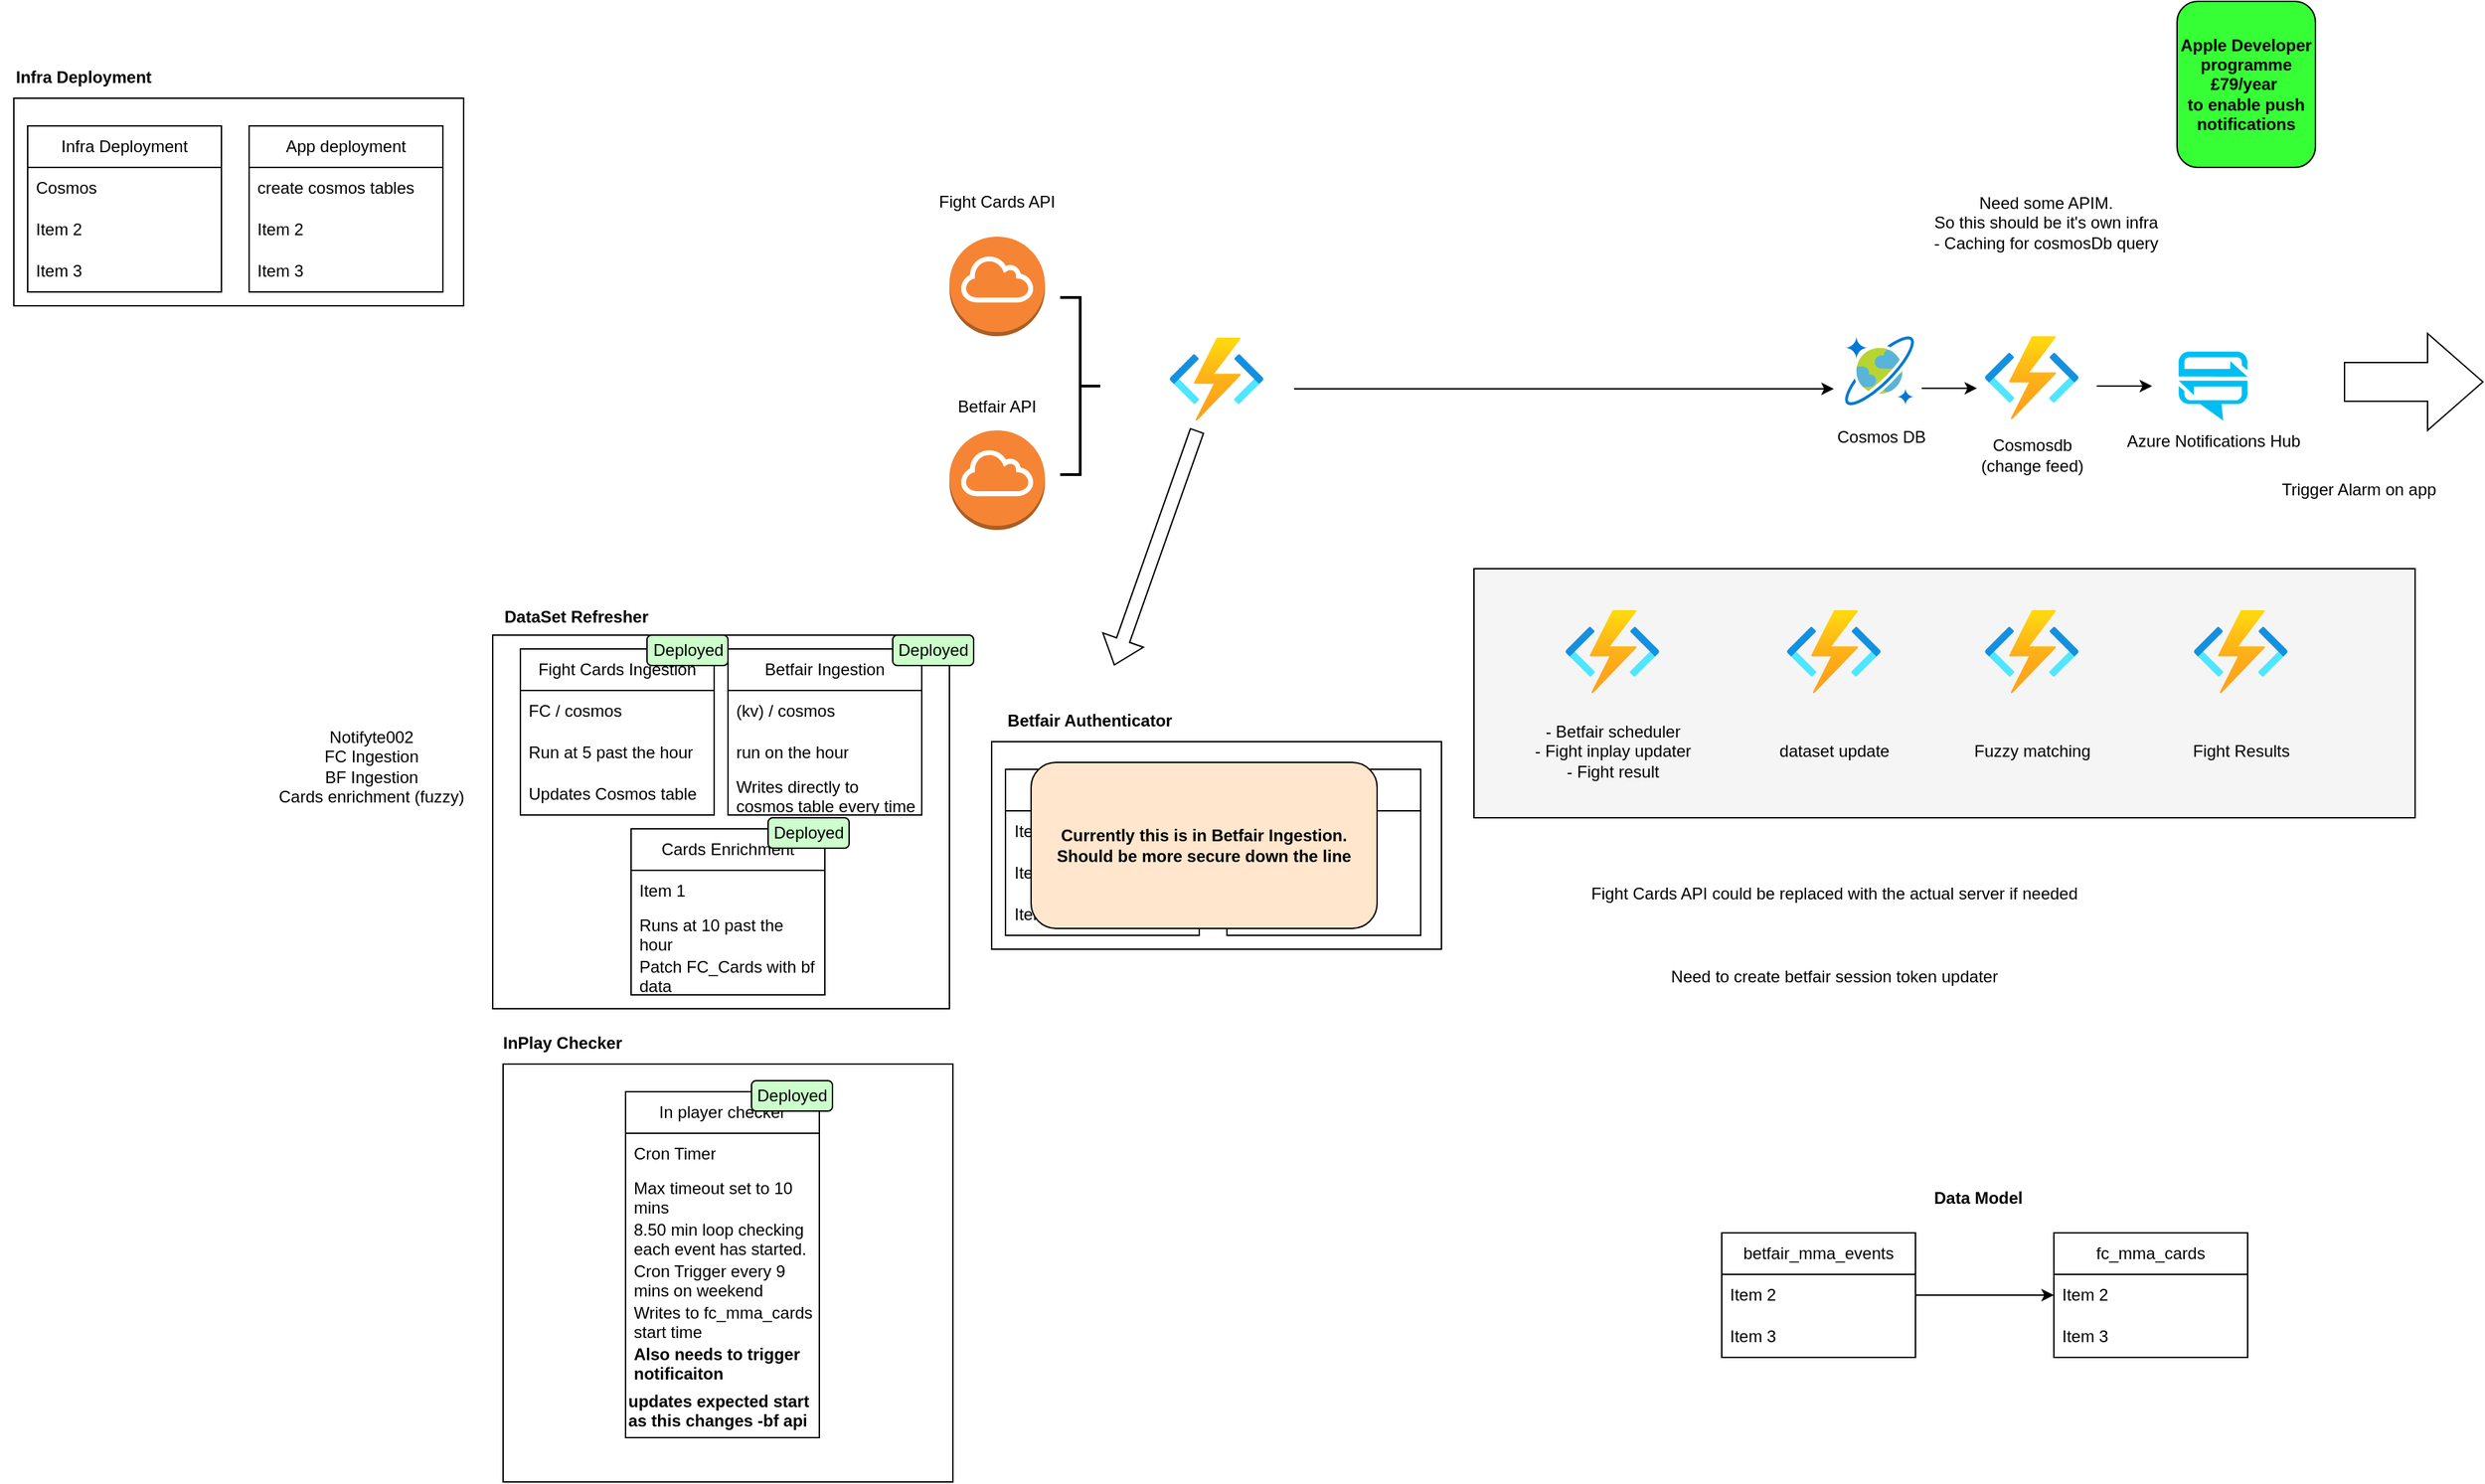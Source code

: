 <mxfile version="23.1.5" type="device">
  <diagram name="Page-1" id="qHqsS2Qp47BwzDUpAq32">
    <mxGraphModel dx="3566" dy="2229" grid="1" gridSize="10" guides="1" tooltips="1" connect="1" arrows="1" fold="1" page="1" pageScale="1" pageWidth="827" pageHeight="1169" math="0" shadow="0">
      <root>
        <mxCell id="0" />
        <mxCell id="1" parent="0" />
        <mxCell id="R7IFzBQSjyvE0gLAGWgc-28" value="" style="rounded=0;whiteSpace=wrap;html=1;" parent="1" vertex="1">
          <mxGeometry x="-651.5" y="758" width="325" height="302" as="geometry" />
        </mxCell>
        <mxCell id="R7IFzBQSjyvE0gLAGWgc-26" value="" style="rounded=0;whiteSpace=wrap;html=1;" parent="1" vertex="1">
          <mxGeometry x="-659" y="448" width="330" height="270" as="geometry" />
        </mxCell>
        <mxCell id="RZWsj0Uvr8mPHmV8aDf2-38" value="" style="rounded=0;whiteSpace=wrap;html=1;fillColor=#F5F5F5;" parent="1" vertex="1">
          <mxGeometry x="50" y="400" width="680" height="180" as="geometry" />
        </mxCell>
        <mxCell id="RZWsj0Uvr8mPHmV8aDf2-3" value="Fight Cards API" style="text;html=1;align=center;verticalAlign=middle;resizable=0;points=[];autosize=1;strokeColor=none;fillColor=none;" parent="1" vertex="1">
          <mxGeometry x="-350" y="120" width="110" height="30" as="geometry" />
        </mxCell>
        <mxCell id="RZWsj0Uvr8mPHmV8aDf2-4" value="Fight Cards API could be replaced with the actual server if needed" style="text;html=1;align=center;verticalAlign=middle;resizable=0;points=[];autosize=1;strokeColor=none;fillColor=none;" parent="1" vertex="1">
          <mxGeometry x="120" y="620" width="380" height="30" as="geometry" />
        </mxCell>
        <mxCell id="RZWsj0Uvr8mPHmV8aDf2-8" value="" style="outlineConnect=0;dashed=0;verticalLabelPosition=bottom;verticalAlign=top;align=center;html=1;shape=mxgraph.aws3.internet_gateway;fillColor=#F58534;gradientColor=none;" parent="1" vertex="1">
          <mxGeometry x="-329" y="160" width="69" height="72" as="geometry" />
        </mxCell>
        <mxCell id="RZWsj0Uvr8mPHmV8aDf2-9" value="" style="outlineConnect=0;dashed=0;verticalLabelPosition=bottom;verticalAlign=top;align=center;html=1;shape=mxgraph.aws3.internet_gateway;fillColor=#F58534;gradientColor=none;" parent="1" vertex="1">
          <mxGeometry x="-329" y="300" width="69" height="72" as="geometry" />
        </mxCell>
        <mxCell id="RZWsj0Uvr8mPHmV8aDf2-10" value="Betfair API" style="text;html=1;align=center;verticalAlign=middle;resizable=0;points=[];autosize=1;strokeColor=none;fillColor=none;" parent="1" vertex="1">
          <mxGeometry x="-335" y="268" width="80" height="30" as="geometry" />
        </mxCell>
        <mxCell id="RZWsj0Uvr8mPHmV8aDf2-11" value="" style="image;aspect=fixed;html=1;points=[];align=center;fontSize=12;image=img/lib/azure2/compute/Function_Apps.svg;" parent="1" vertex="1">
          <mxGeometry x="-170" y="233" width="68" height="60" as="geometry" />
        </mxCell>
        <mxCell id="RZWsj0Uvr8mPHmV8aDf2-12" value="" style="image;sketch=0;aspect=fixed;html=1;points=[];align=center;fontSize=12;image=img/lib/mscae/CosmosDB.svg;" parent="1" vertex="1">
          <mxGeometry x="318" y="232" width="50" height="50" as="geometry" />
        </mxCell>
        <mxCell id="RZWsj0Uvr8mPHmV8aDf2-13" value="" style="image;aspect=fixed;html=1;points=[];align=center;fontSize=12;image=img/lib/azure2/compute/Function_Apps.svg;" parent="1" vertex="1">
          <mxGeometry x="116" y="430" width="68" height="60" as="geometry" />
        </mxCell>
        <mxCell id="RZWsj0Uvr8mPHmV8aDf2-17" value="- Betfair scheduler &lt;br&gt;- Fight inplay updater&lt;br&gt;- Fight result" style="text;html=1;align=center;verticalAlign=middle;resizable=0;points=[];autosize=1;strokeColor=none;fillColor=none;" parent="1" vertex="1">
          <mxGeometry x="80" y="502" width="140" height="60" as="geometry" />
        </mxCell>
        <mxCell id="RZWsj0Uvr8mPHmV8aDf2-19" value="Cosmos DB" style="text;html=1;align=center;verticalAlign=middle;resizable=0;points=[];autosize=1;strokeColor=none;fillColor=none;" parent="1" vertex="1">
          <mxGeometry x="299" y="290" width="90" height="30" as="geometry" />
        </mxCell>
        <mxCell id="RZWsj0Uvr8mPHmV8aDf2-20" value="" style="shape=image;html=1;verticalAlign=top;verticalLabelPosition=bottom;labelBackgroundColor=#ffffff;imageAspect=0;aspect=fixed;image=https://cdn0.iconfinder.com/data/icons/google-material-design-3-0/48/ic_http_48px-128.png" parent="1" vertex="1">
          <mxGeometry x="-268" y="210" width="28" height="28" as="geometry" />
        </mxCell>
        <mxCell id="RZWsj0Uvr8mPHmV8aDf2-21" value="" style="shape=image;html=1;verticalAlign=top;verticalLabelPosition=bottom;labelBackgroundColor=#ffffff;imageAspect=0;aspect=fixed;image=https://cdn0.iconfinder.com/data/icons/google-material-design-3-0/48/ic_http_48px-128.png" parent="1" vertex="1">
          <mxGeometry x="131" y="350" width="28" height="28" as="geometry" />
        </mxCell>
        <mxCell id="RZWsj0Uvr8mPHmV8aDf2-23" value="" style="verticalLabelPosition=bottom;html=1;verticalAlign=top;align=center;strokeColor=none;fillColor=#00BEF2;shape=mxgraph.azure.notification_hub;pointerEvents=1;" parent="1" vertex="1">
          <mxGeometry x="559" y="243" width="50" height="50" as="geometry" />
        </mxCell>
        <mxCell id="RZWsj0Uvr8mPHmV8aDf2-24" value="Azure Notifications Hub" style="text;html=1;align=center;verticalAlign=middle;resizable=0;points=[];autosize=1;strokeColor=none;fillColor=none;" parent="1" vertex="1">
          <mxGeometry x="509" y="293" width="150" height="30" as="geometry" />
        </mxCell>
        <mxCell id="RZWsj0Uvr8mPHmV8aDf2-25" value="" style="image;aspect=fixed;html=1;points=[];align=center;fontSize=12;image=img/lib/azure2/compute/Function_Apps.svg;" parent="1" vertex="1">
          <mxGeometry x="419" y="232" width="68" height="60" as="geometry" />
        </mxCell>
        <mxCell id="RZWsj0Uvr8mPHmV8aDf2-26" value="Cosmosdb &lt;br&gt;(change feed)" style="text;html=1;align=center;verticalAlign=middle;resizable=0;points=[];autosize=1;strokeColor=none;fillColor=none;" parent="1" vertex="1">
          <mxGeometry x="403" y="298" width="100" height="40" as="geometry" />
        </mxCell>
        <mxCell id="RZWsj0Uvr8mPHmV8aDf2-27" value="" style="html=1;shadow=0;dashed=0;align=center;verticalAlign=middle;shape=mxgraph.arrows2.arrow;dy=0.6;dx=40;notch=0;" parent="1" vertex="1">
          <mxGeometry x="679" y="230" width="100" height="70" as="geometry" />
        </mxCell>
        <mxCell id="RZWsj0Uvr8mPHmV8aDf2-28" value="Trigger Alarm on app" style="text;html=1;align=center;verticalAlign=middle;resizable=0;points=[];autosize=1;strokeColor=none;fillColor=none;" parent="1" vertex="1">
          <mxGeometry x="619" y="328" width="140" height="30" as="geometry" />
        </mxCell>
        <mxCell id="RZWsj0Uvr8mPHmV8aDf2-29" value="Notifyte002&lt;br&gt;FC Ingestion&lt;br&gt;BF Ingestion&lt;br&gt;Cards enrichment (fuzzy)&lt;br&gt;" style="text;html=1;align=center;verticalAlign=middle;resizable=0;points=[];autosize=1;strokeColor=none;fillColor=none;" parent="1" vertex="1">
          <mxGeometry x="-827" y="508" width="160" height="70" as="geometry" />
        </mxCell>
        <mxCell id="RZWsj0Uvr8mPHmV8aDf2-30" value="" style="image;aspect=fixed;html=1;points=[];align=center;fontSize=12;image=img/lib/azure2/compute/Function_Apps.svg;" parent="1" vertex="1">
          <mxGeometry x="276" y="430" width="68" height="60" as="geometry" />
        </mxCell>
        <mxCell id="RZWsj0Uvr8mPHmV8aDf2-31" value="dataset update" style="text;html=1;align=center;verticalAlign=middle;resizable=0;points=[];autosize=1;strokeColor=none;fillColor=none;" parent="1" vertex="1">
          <mxGeometry x="260" y="517" width="100" height="30" as="geometry" />
        </mxCell>
        <mxCell id="RZWsj0Uvr8mPHmV8aDf2-34" value="" style="image;aspect=fixed;html=1;points=[];align=center;fontSize=12;image=img/lib/azure2/compute/Function_Apps.svg;" parent="1" vertex="1">
          <mxGeometry x="419" y="430" width="68" height="60" as="geometry" />
        </mxCell>
        <mxCell id="RZWsj0Uvr8mPHmV8aDf2-35" value="Fuzzy matching" style="text;html=1;align=center;verticalAlign=middle;resizable=0;points=[];autosize=1;strokeColor=none;fillColor=none;" parent="1" vertex="1">
          <mxGeometry x="398" y="517" width="110" height="30" as="geometry" />
        </mxCell>
        <mxCell id="RZWsj0Uvr8mPHmV8aDf2-36" value="" style="image;aspect=fixed;html=1;points=[];align=center;fontSize=12;image=img/lib/azure2/compute/Function_Apps.svg;" parent="1" vertex="1">
          <mxGeometry x="570" y="430" width="68" height="60" as="geometry" />
        </mxCell>
        <mxCell id="RZWsj0Uvr8mPHmV8aDf2-37" value="Fight Results" style="text;html=1;align=center;verticalAlign=middle;resizable=0;points=[];autosize=1;strokeColor=none;fillColor=none;" parent="1" vertex="1">
          <mxGeometry x="559" y="517" width="90" height="30" as="geometry" />
        </mxCell>
        <mxCell id="RZWsj0Uvr8mPHmV8aDf2-39" value="" style="strokeWidth=2;html=1;shape=mxgraph.flowchart.annotation_2;align=left;labelPosition=right;pointerEvents=1;rotation=-180;" parent="1" vertex="1">
          <mxGeometry x="-249" y="204" width="29" height="128" as="geometry" />
        </mxCell>
        <mxCell id="RZWsj0Uvr8mPHmV8aDf2-41" value="" style="endArrow=classic;html=1;rounded=0;" parent="1" edge="1">
          <mxGeometry width="50" height="50" relative="1" as="geometry">
            <mxPoint x="-80" y="270" as="sourcePoint" />
            <mxPoint x="310" y="270" as="targetPoint" />
          </mxGeometry>
        </mxCell>
        <mxCell id="RZWsj0Uvr8mPHmV8aDf2-44" value="" style="endArrow=classic;html=1;rounded=0;" parent="1" edge="1">
          <mxGeometry width="50" height="50" relative="1" as="geometry">
            <mxPoint x="373.5" y="269.58" as="sourcePoint" />
            <mxPoint x="413.5" y="269.58" as="targetPoint" />
          </mxGeometry>
        </mxCell>
        <mxCell id="RZWsj0Uvr8mPHmV8aDf2-45" value="" style="endArrow=classic;html=1;rounded=0;" parent="1" edge="1">
          <mxGeometry width="50" height="50" relative="1" as="geometry">
            <mxPoint x="500" y="268" as="sourcePoint" />
            <mxPoint x="540" y="268" as="targetPoint" />
          </mxGeometry>
        </mxCell>
        <mxCell id="R7IFzBQSjyvE0gLAGWgc-1" value="Need some APIM. &lt;br&gt;So this should be it&#39;s own infra&lt;br&gt;- Caching for cosmosDb query" style="text;html=1;align=center;verticalAlign=middle;resizable=0;points=[];autosize=1;strokeColor=none;fillColor=none;" parent="1" vertex="1">
          <mxGeometry x="368" y="120" width="190" height="60" as="geometry" />
        </mxCell>
        <mxCell id="R7IFzBQSjyvE0gLAGWgc-2" value="Need to create betfair session token updater" style="text;html=1;align=center;verticalAlign=middle;resizable=0;points=[];autosize=1;strokeColor=none;fillColor=none;" parent="1" vertex="1">
          <mxGeometry x="180" y="680" width="260" height="30" as="geometry" />
        </mxCell>
        <mxCell id="R7IFzBQSjyvE0gLAGWgc-5" value="" style="shape=flexArrow;endArrow=classic;html=1;rounded=0;" parent="1" edge="1">
          <mxGeometry width="50" height="50" relative="1" as="geometry">
            <mxPoint x="-150" y="300" as="sourcePoint" />
            <mxPoint x="-210" y="470" as="targetPoint" />
          </mxGeometry>
        </mxCell>
        <mxCell id="R7IFzBQSjyvE0gLAGWgc-6" value="Fight Cards Ingestion" style="swimlane;fontStyle=0;childLayout=stackLayout;horizontal=1;startSize=30;horizontalStack=0;resizeParent=1;resizeParentMax=0;resizeLast=0;collapsible=1;marginBottom=0;whiteSpace=wrap;html=1;" parent="1" vertex="1">
          <mxGeometry x="-639" y="458" width="140" height="120" as="geometry" />
        </mxCell>
        <mxCell id="R7IFzBQSjyvE0gLAGWgc-7" value="FC / cosmos" style="text;strokeColor=none;fillColor=none;align=left;verticalAlign=middle;spacingLeft=4;spacingRight=4;overflow=hidden;points=[[0,0.5],[1,0.5]];portConstraint=eastwest;rotatable=0;whiteSpace=wrap;html=1;" parent="R7IFzBQSjyvE0gLAGWgc-6" vertex="1">
          <mxGeometry y="30" width="140" height="30" as="geometry" />
        </mxCell>
        <mxCell id="R7IFzBQSjyvE0gLAGWgc-8" value="Run at 5 past the hour" style="text;strokeColor=none;fillColor=none;align=left;verticalAlign=middle;spacingLeft=4;spacingRight=4;overflow=hidden;points=[[0,0.5],[1,0.5]];portConstraint=eastwest;rotatable=0;whiteSpace=wrap;html=1;" parent="R7IFzBQSjyvE0gLAGWgc-6" vertex="1">
          <mxGeometry y="60" width="140" height="30" as="geometry" />
        </mxCell>
        <mxCell id="R7IFzBQSjyvE0gLAGWgc-9" value="Updates Cosmos table" style="text;strokeColor=none;fillColor=none;align=left;verticalAlign=middle;spacingLeft=4;spacingRight=4;overflow=hidden;points=[[0,0.5],[1,0.5]];portConstraint=eastwest;rotatable=0;whiteSpace=wrap;html=1;" parent="R7IFzBQSjyvE0gLAGWgc-6" vertex="1">
          <mxGeometry y="90" width="140" height="30" as="geometry" />
        </mxCell>
        <mxCell id="R7IFzBQSjyvE0gLAGWgc-10" value="Betfair Ingestion" style="swimlane;fontStyle=0;childLayout=stackLayout;horizontal=1;startSize=30;horizontalStack=0;resizeParent=1;resizeParentMax=0;resizeLast=0;collapsible=1;marginBottom=0;whiteSpace=wrap;html=1;" parent="1" vertex="1">
          <mxGeometry x="-489" y="458" width="140" height="120" as="geometry" />
        </mxCell>
        <mxCell id="R7IFzBQSjyvE0gLAGWgc-11" value="(kv) / cosmos" style="text;strokeColor=none;fillColor=none;align=left;verticalAlign=middle;spacingLeft=4;spacingRight=4;overflow=hidden;points=[[0,0.5],[1,0.5]];portConstraint=eastwest;rotatable=0;whiteSpace=wrap;html=1;" parent="R7IFzBQSjyvE0gLAGWgc-10" vertex="1">
          <mxGeometry y="30" width="140" height="30" as="geometry" />
        </mxCell>
        <mxCell id="R7IFzBQSjyvE0gLAGWgc-12" value="run on the hour" style="text;strokeColor=none;fillColor=none;align=left;verticalAlign=middle;spacingLeft=4;spacingRight=4;overflow=hidden;points=[[0,0.5],[1,0.5]];portConstraint=eastwest;rotatable=0;whiteSpace=wrap;html=1;" parent="R7IFzBQSjyvE0gLAGWgc-10" vertex="1">
          <mxGeometry y="60" width="140" height="30" as="geometry" />
        </mxCell>
        <mxCell id="R7IFzBQSjyvE0gLAGWgc-13" value="Writes directly to cosmos table every time" style="text;strokeColor=none;fillColor=none;align=left;verticalAlign=middle;spacingLeft=4;spacingRight=4;overflow=hidden;points=[[0,0.5],[1,0.5]];portConstraint=eastwest;rotatable=0;whiteSpace=wrap;html=1;" parent="R7IFzBQSjyvE0gLAGWgc-10" vertex="1">
          <mxGeometry y="90" width="140" height="30" as="geometry" />
        </mxCell>
        <mxCell id="R7IFzBQSjyvE0gLAGWgc-14" value="Cards Enrichment" style="swimlane;fontStyle=0;childLayout=stackLayout;horizontal=1;startSize=30;horizontalStack=0;resizeParent=1;resizeParentMax=0;resizeLast=0;collapsible=1;marginBottom=0;whiteSpace=wrap;html=1;" parent="1" vertex="1">
          <mxGeometry x="-559" y="588" width="140" height="120" as="geometry" />
        </mxCell>
        <mxCell id="R7IFzBQSjyvE0gLAGWgc-15" value="Item 1" style="text;strokeColor=none;fillColor=none;align=left;verticalAlign=middle;spacingLeft=4;spacingRight=4;overflow=hidden;points=[[0,0.5],[1,0.5]];portConstraint=eastwest;rotatable=0;whiteSpace=wrap;html=1;" parent="R7IFzBQSjyvE0gLAGWgc-14" vertex="1">
          <mxGeometry y="30" width="140" height="30" as="geometry" />
        </mxCell>
        <mxCell id="R7IFzBQSjyvE0gLAGWgc-16" value="Runs at 10 past the hour" style="text;strokeColor=none;fillColor=none;align=left;verticalAlign=middle;spacingLeft=4;spacingRight=4;overflow=hidden;points=[[0,0.5],[1,0.5]];portConstraint=eastwest;rotatable=0;whiteSpace=wrap;html=1;" parent="R7IFzBQSjyvE0gLAGWgc-14" vertex="1">
          <mxGeometry y="60" width="140" height="30" as="geometry" />
        </mxCell>
        <mxCell id="R7IFzBQSjyvE0gLAGWgc-17" value="Patch FC_Cards with bf data" style="text;strokeColor=none;fillColor=none;align=left;verticalAlign=middle;spacingLeft=4;spacingRight=4;overflow=hidden;points=[[0,0.5],[1,0.5]];portConstraint=eastwest;rotatable=0;whiteSpace=wrap;html=1;" parent="R7IFzBQSjyvE0gLAGWgc-14" vertex="1">
          <mxGeometry y="90" width="140" height="30" as="geometry" />
        </mxCell>
        <mxCell id="R7IFzBQSjyvE0gLAGWgc-22" value="In player checker" style="swimlane;fontStyle=0;childLayout=stackLayout;horizontal=1;startSize=30;horizontalStack=0;resizeParent=1;resizeParentMax=0;resizeLast=0;collapsible=1;marginBottom=0;whiteSpace=wrap;html=1;" parent="1" vertex="1">
          <mxGeometry x="-563" y="778" width="140" height="250" as="geometry" />
        </mxCell>
        <mxCell id="R7IFzBQSjyvE0gLAGWgc-23" value="Cron Timer" style="text;strokeColor=none;fillColor=none;align=left;verticalAlign=middle;spacingLeft=4;spacingRight=4;overflow=hidden;points=[[0,0.5],[1,0.5]];portConstraint=eastwest;rotatable=0;whiteSpace=wrap;html=1;" parent="R7IFzBQSjyvE0gLAGWgc-22" vertex="1">
          <mxGeometry y="30" width="140" height="30" as="geometry" />
        </mxCell>
        <mxCell id="R7IFzBQSjyvE0gLAGWgc-24" value="Max timeout set to 10 mins" style="text;strokeColor=none;fillColor=none;align=left;verticalAlign=middle;spacingLeft=4;spacingRight=4;overflow=hidden;points=[[0,0.5],[1,0.5]];portConstraint=eastwest;rotatable=0;whiteSpace=wrap;html=1;" parent="R7IFzBQSjyvE0gLAGWgc-22" vertex="1">
          <mxGeometry y="60" width="140" height="30" as="geometry" />
        </mxCell>
        <mxCell id="R7IFzBQSjyvE0gLAGWgc-25" value="8.50 min loop checking each event has started." style="text;strokeColor=none;fillColor=none;align=left;verticalAlign=middle;spacingLeft=4;spacingRight=4;overflow=hidden;points=[[0,0.5],[1,0.5]];portConstraint=eastwest;rotatable=0;whiteSpace=wrap;html=1;" parent="R7IFzBQSjyvE0gLAGWgc-22" vertex="1">
          <mxGeometry y="90" width="140" height="30" as="geometry" />
        </mxCell>
        <mxCell id="VPO6oM0pH5KyWb0bes64-6" value="Cron Trigger every 9 mins on weekend" style="text;strokeColor=none;fillColor=none;align=left;verticalAlign=middle;spacingLeft=4;spacingRight=4;overflow=hidden;points=[[0,0.5],[1,0.5]];portConstraint=eastwest;rotatable=0;whiteSpace=wrap;html=1;" parent="R7IFzBQSjyvE0gLAGWgc-22" vertex="1">
          <mxGeometry y="120" width="140" height="30" as="geometry" />
        </mxCell>
        <mxCell id="VPO6oM0pH5KyWb0bes64-9" value="Writes to fc_mma_cards start time" style="text;strokeColor=none;fillColor=none;align=left;verticalAlign=middle;spacingLeft=4;spacingRight=4;overflow=hidden;points=[[0,0.5],[1,0.5]];portConstraint=eastwest;rotatable=0;whiteSpace=wrap;html=1;" parent="R7IFzBQSjyvE0gLAGWgc-22" vertex="1">
          <mxGeometry y="150" width="140" height="30" as="geometry" />
        </mxCell>
        <mxCell id="VPO6oM0pH5KyWb0bes64-10" value="&lt;b&gt;Also needs to trigger notificaiton&lt;/b&gt;" style="text;strokeColor=none;fillColor=none;align=left;verticalAlign=middle;spacingLeft=4;spacingRight=4;overflow=hidden;points=[[0,0.5],[1,0.5]];portConstraint=eastwest;rotatable=0;whiteSpace=wrap;html=1;" parent="R7IFzBQSjyvE0gLAGWgc-22" vertex="1">
          <mxGeometry y="180" width="140" height="30" as="geometry" />
        </mxCell>
        <mxCell id="dwPyKswY72lI3TMb9xWV-1" value="&lt;b&gt;updates expected start as this changes -bf api&lt;br&gt;&lt;/b&gt;" style="text;whiteSpace=wrap;html=1;" vertex="1" parent="R7IFzBQSjyvE0gLAGWgc-22">
          <mxGeometry y="210" width="140" height="40" as="geometry" />
        </mxCell>
        <mxCell id="R7IFzBQSjyvE0gLAGWgc-27" value="DataSet Refresher" style="text;html=1;align=center;verticalAlign=middle;resizable=0;points=[];autosize=1;strokeColor=none;fillColor=none;fontStyle=1" parent="1" vertex="1">
          <mxGeometry x="-664" y="420" width="130" height="30" as="geometry" />
        </mxCell>
        <mxCell id="R7IFzBQSjyvE0gLAGWgc-29" value="InPlay Checker" style="text;html=1;align=center;verticalAlign=middle;resizable=0;points=[];autosize=1;strokeColor=none;fillColor=none;fontStyle=1" parent="1" vertex="1">
          <mxGeometry x="-664" y="728" width="110" height="30" as="geometry" />
        </mxCell>
        <mxCell id="R7IFzBQSjyvE0gLAGWgc-30" value="" style="rounded=0;whiteSpace=wrap;html=1;" parent="1" vertex="1">
          <mxGeometry x="-298.5" y="525" width="325" height="150" as="geometry" />
        </mxCell>
        <mxCell id="R7IFzBQSjyvE0gLAGWgc-31" value="?" style="swimlane;fontStyle=0;childLayout=stackLayout;horizontal=1;startSize=30;horizontalStack=0;resizeParent=1;resizeParentMax=0;resizeLast=0;collapsible=1;marginBottom=0;whiteSpace=wrap;html=1;" parent="1" vertex="1">
          <mxGeometry x="-288.5" y="545" width="140" height="120" as="geometry" />
        </mxCell>
        <mxCell id="R7IFzBQSjyvE0gLAGWgc-32" value="Item 1" style="text;strokeColor=none;fillColor=none;align=left;verticalAlign=middle;spacingLeft=4;spacingRight=4;overflow=hidden;points=[[0,0.5],[1,0.5]];portConstraint=eastwest;rotatable=0;whiteSpace=wrap;html=1;" parent="R7IFzBQSjyvE0gLAGWgc-31" vertex="1">
          <mxGeometry y="30" width="140" height="30" as="geometry" />
        </mxCell>
        <mxCell id="R7IFzBQSjyvE0gLAGWgc-33" value="Item 2" style="text;strokeColor=none;fillColor=none;align=left;verticalAlign=middle;spacingLeft=4;spacingRight=4;overflow=hidden;points=[[0,0.5],[1,0.5]];portConstraint=eastwest;rotatable=0;whiteSpace=wrap;html=1;" parent="R7IFzBQSjyvE0gLAGWgc-31" vertex="1">
          <mxGeometry y="60" width="140" height="30" as="geometry" />
        </mxCell>
        <mxCell id="R7IFzBQSjyvE0gLAGWgc-34" value="Item 3" style="text;strokeColor=none;fillColor=none;align=left;verticalAlign=middle;spacingLeft=4;spacingRight=4;overflow=hidden;points=[[0,0.5],[1,0.5]];portConstraint=eastwest;rotatable=0;whiteSpace=wrap;html=1;" parent="R7IFzBQSjyvE0gLAGWgc-31" vertex="1">
          <mxGeometry y="90" width="140" height="30" as="geometry" />
        </mxCell>
        <mxCell id="R7IFzBQSjyvE0gLAGWgc-35" value="?" style="swimlane;fontStyle=0;childLayout=stackLayout;horizontal=1;startSize=30;horizontalStack=0;resizeParent=1;resizeParentMax=0;resizeLast=0;collapsible=1;marginBottom=0;whiteSpace=wrap;html=1;" parent="1" vertex="1">
          <mxGeometry x="-128.5" y="545" width="140" height="120" as="geometry" />
        </mxCell>
        <mxCell id="R7IFzBQSjyvE0gLAGWgc-36" value="Item 1" style="text;strokeColor=none;fillColor=none;align=left;verticalAlign=middle;spacingLeft=4;spacingRight=4;overflow=hidden;points=[[0,0.5],[1,0.5]];portConstraint=eastwest;rotatable=0;whiteSpace=wrap;html=1;" parent="R7IFzBQSjyvE0gLAGWgc-35" vertex="1">
          <mxGeometry y="30" width="140" height="30" as="geometry" />
        </mxCell>
        <mxCell id="R7IFzBQSjyvE0gLAGWgc-37" value="Item 2" style="text;strokeColor=none;fillColor=none;align=left;verticalAlign=middle;spacingLeft=4;spacingRight=4;overflow=hidden;points=[[0,0.5],[1,0.5]];portConstraint=eastwest;rotatable=0;whiteSpace=wrap;html=1;" parent="R7IFzBQSjyvE0gLAGWgc-35" vertex="1">
          <mxGeometry y="60" width="140" height="30" as="geometry" />
        </mxCell>
        <mxCell id="R7IFzBQSjyvE0gLAGWgc-38" value="Item 3" style="text;strokeColor=none;fillColor=none;align=left;verticalAlign=middle;spacingLeft=4;spacingRight=4;overflow=hidden;points=[[0,0.5],[1,0.5]];portConstraint=eastwest;rotatable=0;whiteSpace=wrap;html=1;" parent="R7IFzBQSjyvE0gLAGWgc-35" vertex="1">
          <mxGeometry y="90" width="140" height="30" as="geometry" />
        </mxCell>
        <mxCell id="R7IFzBQSjyvE0gLAGWgc-39" value="Betfair Authenticator" style="text;html=1;align=center;verticalAlign=middle;resizable=0;points=[];autosize=1;strokeColor=none;fillColor=none;fontStyle=1" parent="1" vertex="1">
          <mxGeometry x="-298.5" y="495" width="140" height="30" as="geometry" />
        </mxCell>
        <mxCell id="R7IFzBQSjyvE0gLAGWgc-40" value="&lt;b&gt;Currently this is in Betfair Ingestion. Should be more secure down the line&lt;/b&gt;" style="rounded=1;whiteSpace=wrap;html=1;fillColor=#FFE6CC;" parent="1" vertex="1">
          <mxGeometry x="-270" y="540" width="250" height="120" as="geometry" />
        </mxCell>
        <mxCell id="9zMGV_ne7uJBWCyzdSfv-1" value="Deployed" style="rounded=1;whiteSpace=wrap;html=1;fillColor=#CCFFCC;" parent="1" vertex="1">
          <mxGeometry x="-370" y="448" width="58.5" height="22" as="geometry" />
        </mxCell>
        <mxCell id="9zMGV_ne7uJBWCyzdSfv-4" value="" style="rounded=0;whiteSpace=wrap;html=1;" parent="1" vertex="1">
          <mxGeometry x="-1005" y="60" width="325" height="150" as="geometry" />
        </mxCell>
        <mxCell id="9zMGV_ne7uJBWCyzdSfv-5" value="Infra Deployment" style="swimlane;fontStyle=0;childLayout=stackLayout;horizontal=1;startSize=30;horizontalStack=0;resizeParent=1;resizeParentMax=0;resizeLast=0;collapsible=1;marginBottom=0;whiteSpace=wrap;html=1;" parent="1" vertex="1">
          <mxGeometry x="-995" y="80" width="140" height="120" as="geometry" />
        </mxCell>
        <mxCell id="9zMGV_ne7uJBWCyzdSfv-6" value="Cosmos" style="text;strokeColor=none;fillColor=none;align=left;verticalAlign=middle;spacingLeft=4;spacingRight=4;overflow=hidden;points=[[0,0.5],[1,0.5]];portConstraint=eastwest;rotatable=0;whiteSpace=wrap;html=1;" parent="9zMGV_ne7uJBWCyzdSfv-5" vertex="1">
          <mxGeometry y="30" width="140" height="30" as="geometry" />
        </mxCell>
        <mxCell id="9zMGV_ne7uJBWCyzdSfv-7" value="Item 2" style="text;strokeColor=none;fillColor=none;align=left;verticalAlign=middle;spacingLeft=4;spacingRight=4;overflow=hidden;points=[[0,0.5],[1,0.5]];portConstraint=eastwest;rotatable=0;whiteSpace=wrap;html=1;" parent="9zMGV_ne7uJBWCyzdSfv-5" vertex="1">
          <mxGeometry y="60" width="140" height="30" as="geometry" />
        </mxCell>
        <mxCell id="9zMGV_ne7uJBWCyzdSfv-8" value="Item 3" style="text;strokeColor=none;fillColor=none;align=left;verticalAlign=middle;spacingLeft=4;spacingRight=4;overflow=hidden;points=[[0,0.5],[1,0.5]];portConstraint=eastwest;rotatable=0;whiteSpace=wrap;html=1;" parent="9zMGV_ne7uJBWCyzdSfv-5" vertex="1">
          <mxGeometry y="90" width="140" height="30" as="geometry" />
        </mxCell>
        <mxCell id="9zMGV_ne7uJBWCyzdSfv-9" value="App deployment" style="swimlane;fontStyle=0;childLayout=stackLayout;horizontal=1;startSize=30;horizontalStack=0;resizeParent=1;resizeParentMax=0;resizeLast=0;collapsible=1;marginBottom=0;whiteSpace=wrap;html=1;" parent="1" vertex="1">
          <mxGeometry x="-835" y="80" width="140" height="120" as="geometry" />
        </mxCell>
        <mxCell id="9zMGV_ne7uJBWCyzdSfv-10" value="create cosmos tables" style="text;strokeColor=none;fillColor=none;align=left;verticalAlign=middle;spacingLeft=4;spacingRight=4;overflow=hidden;points=[[0,0.5],[1,0.5]];portConstraint=eastwest;rotatable=0;whiteSpace=wrap;html=1;" parent="9zMGV_ne7uJBWCyzdSfv-9" vertex="1">
          <mxGeometry y="30" width="140" height="30" as="geometry" />
        </mxCell>
        <mxCell id="9zMGV_ne7uJBWCyzdSfv-11" value="Item 2" style="text;strokeColor=none;fillColor=none;align=left;verticalAlign=middle;spacingLeft=4;spacingRight=4;overflow=hidden;points=[[0,0.5],[1,0.5]];portConstraint=eastwest;rotatable=0;whiteSpace=wrap;html=1;" parent="9zMGV_ne7uJBWCyzdSfv-9" vertex="1">
          <mxGeometry y="60" width="140" height="30" as="geometry" />
        </mxCell>
        <mxCell id="9zMGV_ne7uJBWCyzdSfv-12" value="Item 3" style="text;strokeColor=none;fillColor=none;align=left;verticalAlign=middle;spacingLeft=4;spacingRight=4;overflow=hidden;points=[[0,0.5],[1,0.5]];portConstraint=eastwest;rotatable=0;whiteSpace=wrap;html=1;" parent="9zMGV_ne7uJBWCyzdSfv-9" vertex="1">
          <mxGeometry y="90" width="140" height="30" as="geometry" />
        </mxCell>
        <mxCell id="9zMGV_ne7uJBWCyzdSfv-13" value="Infra Deployment" style="text;html=1;align=center;verticalAlign=middle;resizable=0;points=[];autosize=1;strokeColor=none;fillColor=none;fontStyle=1" parent="1" vertex="1">
          <mxGeometry x="-1015" y="30" width="120" height="30" as="geometry" />
        </mxCell>
        <mxCell id="9zMGV_ne7uJBWCyzdSfv-24" style="edgeStyle=orthogonalEdgeStyle;rounded=0;orthogonalLoop=1;jettySize=auto;html=1;entryX=0;entryY=0.5;entryDx=0;entryDy=0;" parent="1" source="9zMGV_ne7uJBWCyzdSfv-15" target="9zMGV_ne7uJBWCyzdSfv-21" edge="1">
          <mxGeometry relative="1" as="geometry" />
        </mxCell>
        <mxCell id="9zMGV_ne7uJBWCyzdSfv-15" value="betfair_mma_events" style="swimlane;fontStyle=0;childLayout=stackLayout;horizontal=1;startSize=30;horizontalStack=0;resizeParent=1;resizeParentMax=0;resizeLast=0;collapsible=1;marginBottom=0;whiteSpace=wrap;html=1;" parent="1" vertex="1">
          <mxGeometry x="229" y="880" width="140" height="90" as="geometry" />
        </mxCell>
        <mxCell id="9zMGV_ne7uJBWCyzdSfv-17" value="Item 2" style="text;strokeColor=none;fillColor=none;align=left;verticalAlign=middle;spacingLeft=4;spacingRight=4;overflow=hidden;points=[[0,0.5],[1,0.5]];portConstraint=eastwest;rotatable=0;whiteSpace=wrap;html=1;" parent="9zMGV_ne7uJBWCyzdSfv-15" vertex="1">
          <mxGeometry y="30" width="140" height="30" as="geometry" />
        </mxCell>
        <mxCell id="9zMGV_ne7uJBWCyzdSfv-18" value="Item 3" style="text;strokeColor=none;fillColor=none;align=left;verticalAlign=middle;spacingLeft=4;spacingRight=4;overflow=hidden;points=[[0,0.5],[1,0.5]];portConstraint=eastwest;rotatable=0;whiteSpace=wrap;html=1;" parent="9zMGV_ne7uJBWCyzdSfv-15" vertex="1">
          <mxGeometry y="60" width="140" height="30" as="geometry" />
        </mxCell>
        <mxCell id="9zMGV_ne7uJBWCyzdSfv-19" value="fc_mma_cards" style="swimlane;fontStyle=0;childLayout=stackLayout;horizontal=1;startSize=30;horizontalStack=0;resizeParent=1;resizeParentMax=0;resizeLast=0;collapsible=1;marginBottom=0;whiteSpace=wrap;html=1;" parent="1" vertex="1">
          <mxGeometry x="469" y="880" width="140" height="90" as="geometry" />
        </mxCell>
        <mxCell id="9zMGV_ne7uJBWCyzdSfv-21" value="Item 2" style="text;strokeColor=none;fillColor=none;align=left;verticalAlign=middle;spacingLeft=4;spacingRight=4;overflow=hidden;points=[[0,0.5],[1,0.5]];portConstraint=eastwest;rotatable=0;whiteSpace=wrap;html=1;" parent="9zMGV_ne7uJBWCyzdSfv-19" vertex="1">
          <mxGeometry y="30" width="140" height="30" as="geometry" />
        </mxCell>
        <mxCell id="9zMGV_ne7uJBWCyzdSfv-22" value="Item 3" style="text;strokeColor=none;fillColor=none;align=left;verticalAlign=middle;spacingLeft=4;spacingRight=4;overflow=hidden;points=[[0,0.5],[1,0.5]];portConstraint=eastwest;rotatable=0;whiteSpace=wrap;html=1;" parent="9zMGV_ne7uJBWCyzdSfv-19" vertex="1">
          <mxGeometry y="60" width="140" height="30" as="geometry" />
        </mxCell>
        <mxCell id="9zMGV_ne7uJBWCyzdSfv-23" value="Data Model" style="text;html=1;align=center;verticalAlign=middle;resizable=0;points=[];autosize=1;strokeColor=none;fillColor=none;fontStyle=1" parent="1" vertex="1">
          <mxGeometry x="369" y="840" width="90" height="30" as="geometry" />
        </mxCell>
        <mxCell id="VPO6oM0pH5KyWb0bes64-1" value="Deployed" style="rounded=1;whiteSpace=wrap;html=1;fillColor=#CCFFCC;" parent="1" vertex="1">
          <mxGeometry x="-547.5" y="448" width="58.5" height="22" as="geometry" />
        </mxCell>
        <mxCell id="VPO6oM0pH5KyWb0bes64-4" value="Deployed" style="rounded=1;whiteSpace=wrap;html=1;fillColor=#CCFFCC;" parent="1" vertex="1">
          <mxGeometry x="-460" y="580" width="58.5" height="22" as="geometry" />
        </mxCell>
        <mxCell id="VPO6oM0pH5KyWb0bes64-7" value="Deployed" style="rounded=1;whiteSpace=wrap;html=1;fillColor=#CCFFCC;" parent="1" vertex="1">
          <mxGeometry x="-472" y="770" width="58.5" height="22" as="geometry" />
        </mxCell>
        <mxCell id="VukAx2Q1tGUCG8CBMHu6-1" value="&lt;b&gt;Apple Developer programme £79/year&amp;nbsp;&lt;br&gt;to enable push notifications&lt;br&gt;&lt;/b&gt;" style="rounded=1;whiteSpace=wrap;html=1;fillColor=#36FF36;" parent="1" vertex="1">
          <mxGeometry x="558" y="-10" width="100" height="120" as="geometry" />
        </mxCell>
      </root>
    </mxGraphModel>
  </diagram>
</mxfile>

